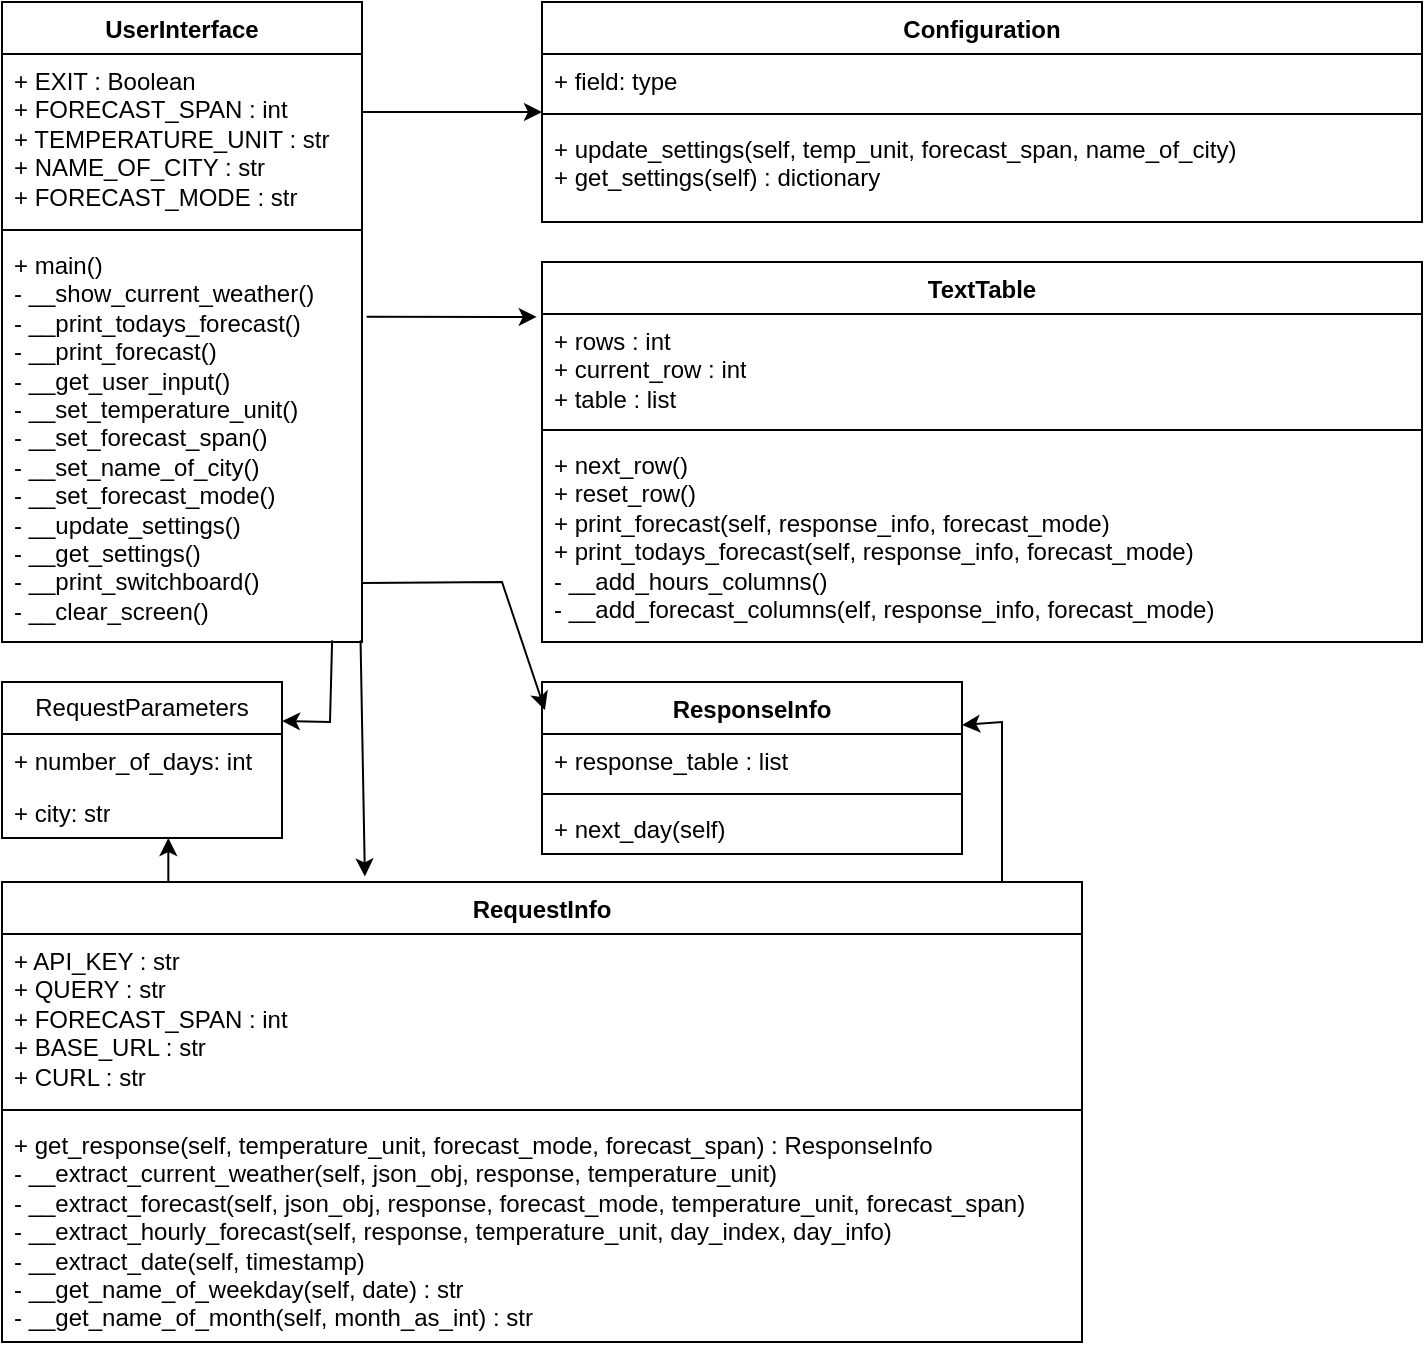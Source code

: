 <mxfile version="21.2.1" type="device">
  <diagram id="C5RBs43oDa-KdzZeNtuy" name="Page-1">
    <mxGraphModel dx="893" dy="479" grid="1" gridSize="10" guides="1" tooltips="1" connect="1" arrows="1" fold="1" page="1" pageScale="1" pageWidth="827" pageHeight="1169" math="0" shadow="0">
      <root>
        <mxCell id="WIyWlLk6GJQsqaUBKTNV-0" />
        <mxCell id="WIyWlLk6GJQsqaUBKTNV-1" parent="WIyWlLk6GJQsqaUBKTNV-0" />
        <mxCell id="wYNosFjGGxAnOiMQhdah-0" value="UserInterface" style="swimlane;fontStyle=1;align=center;verticalAlign=top;childLayout=stackLayout;horizontal=1;startSize=26;horizontalStack=0;resizeParent=1;resizeParentMax=0;resizeLast=0;collapsible=1;marginBottom=0;whiteSpace=wrap;html=1;" vertex="1" parent="WIyWlLk6GJQsqaUBKTNV-1">
          <mxGeometry x="40" y="40" width="180" height="320" as="geometry" />
        </mxCell>
        <mxCell id="wYNosFjGGxAnOiMQhdah-1" value="+ EXIT : Boolean&lt;br&gt;+ FORECAST_SPAN : int&lt;br&gt;+ TEMPERATURE_UNIT : str&lt;br&gt;+ NAME_OF_CITY : str&lt;br&gt;+ FORECAST_MODE : str" style="text;strokeColor=none;fillColor=none;align=left;verticalAlign=top;spacingLeft=4;spacingRight=4;overflow=hidden;rotatable=0;points=[[0,0.5],[1,0.5]];portConstraint=eastwest;whiteSpace=wrap;html=1;" vertex="1" parent="wYNosFjGGxAnOiMQhdah-0">
          <mxGeometry y="26" width="180" height="84" as="geometry" />
        </mxCell>
        <mxCell id="wYNosFjGGxAnOiMQhdah-2" value="" style="line;strokeWidth=1;fillColor=none;align=left;verticalAlign=middle;spacingTop=-1;spacingLeft=3;spacingRight=3;rotatable=0;labelPosition=right;points=[];portConstraint=eastwest;strokeColor=inherit;" vertex="1" parent="wYNosFjGGxAnOiMQhdah-0">
          <mxGeometry y="110" width="180" height="8" as="geometry" />
        </mxCell>
        <mxCell id="wYNosFjGGxAnOiMQhdah-3" value="+ main()&lt;br&gt;- __show_current_weather()&lt;br&gt;- __print_todays_forecast()&lt;br&gt;- __print_forecast()&lt;br&gt;- __get_user_input()&lt;br&gt;- __set_temperature_unit()&lt;br&gt;- __set_forecast_span()&lt;br&gt;- __set_name_of_city()&lt;br&gt;- __set_forecast_mode()&lt;br&gt;- __update_settings()&lt;br&gt;- __get_settings()&lt;br&gt;- __print_switchboard()&lt;br&gt;- __clear_screen()" style="text;strokeColor=none;fillColor=none;align=left;verticalAlign=top;spacingLeft=4;spacingRight=4;overflow=hidden;rotatable=0;points=[[0,0.5],[1,0.5]];portConstraint=eastwest;whiteSpace=wrap;html=1;" vertex="1" parent="wYNosFjGGxAnOiMQhdah-0">
          <mxGeometry y="118" width="180" height="202" as="geometry" />
        </mxCell>
        <mxCell id="wYNosFjGGxAnOiMQhdah-4" value="TextTable" style="swimlane;fontStyle=1;align=center;verticalAlign=top;childLayout=stackLayout;horizontal=1;startSize=26;horizontalStack=0;resizeParent=1;resizeParentMax=0;resizeLast=0;collapsible=1;marginBottom=0;whiteSpace=wrap;html=1;" vertex="1" parent="WIyWlLk6GJQsqaUBKTNV-1">
          <mxGeometry x="310" y="170" width="440" height="190" as="geometry" />
        </mxCell>
        <mxCell id="wYNosFjGGxAnOiMQhdah-5" value="+ rows : int&lt;br&gt;+ current_row : int&lt;br&gt;+ table : list" style="text;strokeColor=none;fillColor=none;align=left;verticalAlign=top;spacingLeft=4;spacingRight=4;overflow=hidden;rotatable=0;points=[[0,0.5],[1,0.5]];portConstraint=eastwest;whiteSpace=wrap;html=1;" vertex="1" parent="wYNosFjGGxAnOiMQhdah-4">
          <mxGeometry y="26" width="440" height="54" as="geometry" />
        </mxCell>
        <mxCell id="wYNosFjGGxAnOiMQhdah-6" value="" style="line;strokeWidth=1;fillColor=none;align=left;verticalAlign=middle;spacingTop=-1;spacingLeft=3;spacingRight=3;rotatable=0;labelPosition=right;points=[];portConstraint=eastwest;strokeColor=inherit;" vertex="1" parent="wYNosFjGGxAnOiMQhdah-4">
          <mxGeometry y="80" width="440" height="8" as="geometry" />
        </mxCell>
        <mxCell id="wYNosFjGGxAnOiMQhdah-7" value="+ next_row()&lt;br&gt;+ reset_row()&lt;br&gt;+&amp;nbsp;print_forecast(self, response_info, forecast_mode)&lt;br&gt;+&amp;nbsp;print_todays_forecast(self, response_info, forecast_mode)&lt;br&gt;- __add_hours_columns()&lt;br&gt;- __add_forecast_columns(elf, response_info, forecast_mode&lt;span style=&quot;background-color: initial;&quot;&gt;)&lt;/span&gt;" style="text;strokeColor=none;fillColor=none;align=left;verticalAlign=top;spacingLeft=4;spacingRight=4;overflow=hidden;rotatable=0;points=[[0,0.5],[1,0.5]];portConstraint=eastwest;whiteSpace=wrap;html=1;" vertex="1" parent="wYNosFjGGxAnOiMQhdah-4">
          <mxGeometry y="88" width="440" height="102" as="geometry" />
        </mxCell>
        <mxCell id="wYNosFjGGxAnOiMQhdah-8" value="RequestInfo" style="swimlane;fontStyle=1;align=center;verticalAlign=top;childLayout=stackLayout;horizontal=1;startSize=26;horizontalStack=0;resizeParent=1;resizeParentMax=0;resizeLast=0;collapsible=1;marginBottom=0;whiteSpace=wrap;html=1;" vertex="1" parent="WIyWlLk6GJQsqaUBKTNV-1">
          <mxGeometry x="40" y="480" width="540" height="230" as="geometry" />
        </mxCell>
        <mxCell id="wYNosFjGGxAnOiMQhdah-9" value="+ API_KEY : str&lt;br&gt;+ QUERY : str&lt;br&gt;+ FORECAST_SPAN : int&lt;br&gt;+ BASE_URL : str&lt;br&gt;+ CURL : str" style="text;strokeColor=none;fillColor=none;align=left;verticalAlign=top;spacingLeft=4;spacingRight=4;overflow=hidden;rotatable=0;points=[[0,0.5],[1,0.5]];portConstraint=eastwest;whiteSpace=wrap;html=1;" vertex="1" parent="wYNosFjGGxAnOiMQhdah-8">
          <mxGeometry y="26" width="540" height="84" as="geometry" />
        </mxCell>
        <mxCell id="wYNosFjGGxAnOiMQhdah-10" value="" style="line;strokeWidth=1;fillColor=none;align=left;verticalAlign=middle;spacingTop=-1;spacingLeft=3;spacingRight=3;rotatable=0;labelPosition=right;points=[];portConstraint=eastwest;strokeColor=inherit;" vertex="1" parent="wYNosFjGGxAnOiMQhdah-8">
          <mxGeometry y="110" width="540" height="8" as="geometry" />
        </mxCell>
        <mxCell id="wYNosFjGGxAnOiMQhdah-11" value="+ get_response(self, temperature_unit, forecast_mode, forecast_span) : ResponseInfo&lt;br&gt;- __extract_current_weather(self, json_obj, response, temperature_unit)&lt;br&gt;-&amp;nbsp;__extract_forecast(self, json_obj, response, forecast_mode, temperature_unit, forecast_span)&lt;br&gt;-&amp;nbsp;__extract_hourly_forecast(self, response, temperature_unit, day_index, day_info)&lt;br&gt;-&amp;nbsp;__extract_date(self, timestamp)&lt;br&gt;-&amp;nbsp;__get_name_of_weekday(self, date) : str&lt;br&gt;-&amp;nbsp;__get_name_of_month(self, month_as_int) : str" style="text;strokeColor=none;fillColor=none;align=left;verticalAlign=top;spacingLeft=4;spacingRight=4;overflow=hidden;rotatable=0;points=[[0,0.5],[1,0.5]];portConstraint=eastwest;whiteSpace=wrap;html=1;" vertex="1" parent="wYNosFjGGxAnOiMQhdah-8">
          <mxGeometry y="118" width="540" height="112" as="geometry" />
        </mxCell>
        <mxCell id="wYNosFjGGxAnOiMQhdah-16" value="ResponseInfo&lt;br&gt;" style="swimlane;fontStyle=1;align=center;verticalAlign=top;childLayout=stackLayout;horizontal=1;startSize=26;horizontalStack=0;resizeParent=1;resizeParentMax=0;resizeLast=0;collapsible=1;marginBottom=0;whiteSpace=wrap;html=1;" vertex="1" parent="WIyWlLk6GJQsqaUBKTNV-1">
          <mxGeometry x="310" y="380" width="210" height="86" as="geometry" />
        </mxCell>
        <mxCell id="wYNosFjGGxAnOiMQhdah-17" value="+ response_table : list" style="text;strokeColor=none;fillColor=none;align=left;verticalAlign=top;spacingLeft=4;spacingRight=4;overflow=hidden;rotatable=0;points=[[0,0.5],[1,0.5]];portConstraint=eastwest;whiteSpace=wrap;html=1;" vertex="1" parent="wYNosFjGGxAnOiMQhdah-16">
          <mxGeometry y="26" width="210" height="26" as="geometry" />
        </mxCell>
        <mxCell id="wYNosFjGGxAnOiMQhdah-18" value="" style="line;strokeWidth=1;fillColor=none;align=left;verticalAlign=middle;spacingTop=-1;spacingLeft=3;spacingRight=3;rotatable=0;labelPosition=right;points=[];portConstraint=eastwest;strokeColor=inherit;" vertex="1" parent="wYNosFjGGxAnOiMQhdah-16">
          <mxGeometry y="52" width="210" height="8" as="geometry" />
        </mxCell>
        <mxCell id="wYNosFjGGxAnOiMQhdah-19" value="+ next_day(self)" style="text;strokeColor=none;fillColor=none;align=left;verticalAlign=top;spacingLeft=4;spacingRight=4;overflow=hidden;rotatable=0;points=[[0,0.5],[1,0.5]];portConstraint=eastwest;whiteSpace=wrap;html=1;" vertex="1" parent="wYNosFjGGxAnOiMQhdah-16">
          <mxGeometry y="60" width="210" height="26" as="geometry" />
        </mxCell>
        <mxCell id="wYNosFjGGxAnOiMQhdah-28" value="RequestParameters" style="swimlane;fontStyle=0;childLayout=stackLayout;horizontal=1;startSize=26;fillColor=none;horizontalStack=0;resizeParent=1;resizeParentMax=0;resizeLast=0;collapsible=1;marginBottom=0;whiteSpace=wrap;html=1;" vertex="1" parent="WIyWlLk6GJQsqaUBKTNV-1">
          <mxGeometry x="40" y="380" width="140" height="78" as="geometry" />
        </mxCell>
        <mxCell id="wYNosFjGGxAnOiMQhdah-29" value="+ number_of_days: int" style="text;strokeColor=none;fillColor=none;align=left;verticalAlign=top;spacingLeft=4;spacingRight=4;overflow=hidden;rotatable=0;points=[[0,0.5],[1,0.5]];portConstraint=eastwest;whiteSpace=wrap;html=1;" vertex="1" parent="wYNosFjGGxAnOiMQhdah-28">
          <mxGeometry y="26" width="140" height="26" as="geometry" />
        </mxCell>
        <mxCell id="wYNosFjGGxAnOiMQhdah-30" value="+ city: str" style="text;strokeColor=none;fillColor=none;align=left;verticalAlign=top;spacingLeft=4;spacingRight=4;overflow=hidden;rotatable=0;points=[[0,0.5],[1,0.5]];portConstraint=eastwest;whiteSpace=wrap;html=1;" vertex="1" parent="wYNosFjGGxAnOiMQhdah-28">
          <mxGeometry y="52" width="140" height="26" as="geometry" />
        </mxCell>
        <mxCell id="wYNosFjGGxAnOiMQhdah-32" value="Configuration" style="swimlane;fontStyle=1;align=center;verticalAlign=top;childLayout=stackLayout;horizontal=1;startSize=26;horizontalStack=0;resizeParent=1;resizeParentMax=0;resizeLast=0;collapsible=1;marginBottom=0;whiteSpace=wrap;html=1;" vertex="1" parent="WIyWlLk6GJQsqaUBKTNV-1">
          <mxGeometry x="310" y="40" width="440" height="110" as="geometry" />
        </mxCell>
        <mxCell id="wYNosFjGGxAnOiMQhdah-33" value="+ field: type" style="text;strokeColor=none;fillColor=none;align=left;verticalAlign=top;spacingLeft=4;spacingRight=4;overflow=hidden;rotatable=0;points=[[0,0.5],[1,0.5]];portConstraint=eastwest;whiteSpace=wrap;html=1;" vertex="1" parent="wYNosFjGGxAnOiMQhdah-32">
          <mxGeometry y="26" width="440" height="26" as="geometry" />
        </mxCell>
        <mxCell id="wYNosFjGGxAnOiMQhdah-34" value="" style="line;strokeWidth=1;fillColor=none;align=left;verticalAlign=middle;spacingTop=-1;spacingLeft=3;spacingRight=3;rotatable=0;labelPosition=right;points=[];portConstraint=eastwest;strokeColor=inherit;" vertex="1" parent="wYNosFjGGxAnOiMQhdah-32">
          <mxGeometry y="52" width="440" height="8" as="geometry" />
        </mxCell>
        <mxCell id="wYNosFjGGxAnOiMQhdah-35" value="+&amp;nbsp;update_settings(self, temp_unit, forecast_span, name_of_city)&lt;br&gt;+ get_settings(self) : dictionary" style="text;strokeColor=none;fillColor=none;align=left;verticalAlign=top;spacingLeft=4;spacingRight=4;overflow=hidden;rotatable=0;points=[[0,0.5],[1,0.5]];portConstraint=eastwest;whiteSpace=wrap;html=1;" vertex="1" parent="wYNosFjGGxAnOiMQhdah-32">
          <mxGeometry y="60" width="440" height="50" as="geometry" />
        </mxCell>
        <mxCell id="wYNosFjGGxAnOiMQhdah-37" value="" style="endArrow=classic;html=1;rounded=0;entryX=0;entryY=0.5;entryDx=0;entryDy=0;exitX=1;exitY=0.345;exitDx=0;exitDy=0;exitPerimeter=0;" edge="1" parent="WIyWlLk6GJQsqaUBKTNV-1" source="wYNosFjGGxAnOiMQhdah-1" target="wYNosFjGGxAnOiMQhdah-32">
          <mxGeometry width="50" height="50" relative="1" as="geometry">
            <mxPoint x="240" y="130" as="sourcePoint" />
            <mxPoint x="290" y="80" as="targetPoint" />
          </mxGeometry>
        </mxCell>
        <mxCell id="wYNosFjGGxAnOiMQhdah-38" value="" style="endArrow=classic;html=1;rounded=0;exitX=1.013;exitY=0.195;exitDx=0;exitDy=0;exitPerimeter=0;entryX=-0.006;entryY=0.027;entryDx=0;entryDy=0;entryPerimeter=0;" edge="1" parent="WIyWlLk6GJQsqaUBKTNV-1" source="wYNosFjGGxAnOiMQhdah-3" target="wYNosFjGGxAnOiMQhdah-5">
          <mxGeometry width="50" height="50" relative="1" as="geometry">
            <mxPoint x="240" y="220" as="sourcePoint" />
            <mxPoint x="290" y="170" as="targetPoint" />
          </mxGeometry>
        </mxCell>
        <mxCell id="wYNosFjGGxAnOiMQhdah-39" value="" style="endArrow=classic;html=1;rounded=0;entryX=1;entryY=0.25;entryDx=0;entryDy=0;exitX=0.917;exitY=0.996;exitDx=0;exitDy=0;exitPerimeter=0;" edge="1" parent="WIyWlLk6GJQsqaUBKTNV-1" source="wYNosFjGGxAnOiMQhdah-3" target="wYNosFjGGxAnOiMQhdah-28">
          <mxGeometry width="50" height="50" relative="1" as="geometry">
            <mxPoint x="210" y="400" as="sourcePoint" />
            <mxPoint x="260" y="350" as="targetPoint" />
            <Array as="points">
              <mxPoint x="204" y="400" />
            </Array>
          </mxGeometry>
        </mxCell>
        <mxCell id="wYNosFjGGxAnOiMQhdah-40" value="" style="endArrow=classic;html=1;rounded=0;entryX=0.594;entryY=1.001;entryDx=0;entryDy=0;entryPerimeter=0;exitX=0.154;exitY=0;exitDx=0;exitDy=0;exitPerimeter=0;" edge="1" parent="WIyWlLk6GJQsqaUBKTNV-1" source="wYNosFjGGxAnOiMQhdah-8" target="wYNosFjGGxAnOiMQhdah-30">
          <mxGeometry width="50" height="50" relative="1" as="geometry">
            <mxPoint x="120" y="480" as="sourcePoint" />
            <mxPoint x="170" y="430" as="targetPoint" />
          </mxGeometry>
        </mxCell>
        <mxCell id="wYNosFjGGxAnOiMQhdah-41" value="" style="endArrow=classic;html=1;rounded=0;exitX=1.001;exitY=0.854;exitDx=0;exitDy=0;exitPerimeter=0;entryX=0.007;entryY=0.163;entryDx=0;entryDy=0;entryPerimeter=0;" edge="1" parent="WIyWlLk6GJQsqaUBKTNV-1" source="wYNosFjGGxAnOiMQhdah-3" target="wYNosFjGGxAnOiMQhdah-16">
          <mxGeometry width="50" height="50" relative="1" as="geometry">
            <mxPoint x="240" y="380" as="sourcePoint" />
            <mxPoint x="290" y="330" as="targetPoint" />
            <Array as="points">
              <mxPoint x="290" y="330" />
            </Array>
          </mxGeometry>
        </mxCell>
        <mxCell id="wYNosFjGGxAnOiMQhdah-43" value="" style="endArrow=classic;html=1;rounded=0;entryX=1;entryY=0.25;entryDx=0;entryDy=0;" edge="1" parent="WIyWlLk6GJQsqaUBKTNV-1" target="wYNosFjGGxAnOiMQhdah-16">
          <mxGeometry width="50" height="50" relative="1" as="geometry">
            <mxPoint x="540" y="480" as="sourcePoint" />
            <mxPoint x="630" y="394" as="targetPoint" />
            <Array as="points">
              <mxPoint x="540" y="400" />
            </Array>
          </mxGeometry>
        </mxCell>
        <mxCell id="wYNosFjGGxAnOiMQhdah-44" value="" style="endArrow=classic;html=1;rounded=0;entryX=0.336;entryY=-0.012;entryDx=0;entryDy=0;entryPerimeter=0;exitX=0.996;exitY=0.996;exitDx=0;exitDy=0;exitPerimeter=0;" edge="1" parent="WIyWlLk6GJQsqaUBKTNV-1" source="wYNosFjGGxAnOiMQhdah-3" target="wYNosFjGGxAnOiMQhdah-8">
          <mxGeometry width="50" height="50" relative="1" as="geometry">
            <mxPoint x="220" y="370" as="sourcePoint" />
            <mxPoint x="280" y="360" as="targetPoint" />
          </mxGeometry>
        </mxCell>
      </root>
    </mxGraphModel>
  </diagram>
</mxfile>
